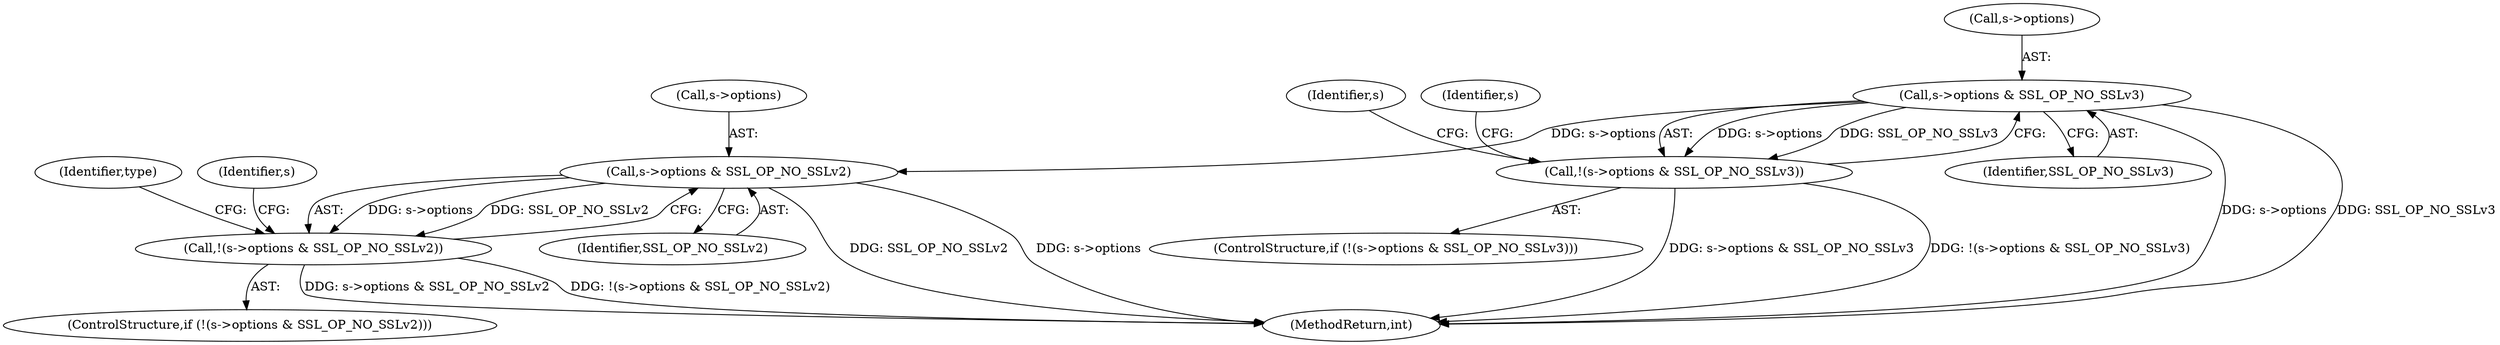 digraph "0_openssl_280b1f1ad12131defcd986676a8fc9717aaa601b@pointer" {
"1000375" [label="(Call,s->options & SSL_OP_NO_SSLv3)"];
"1000374" [label="(Call,!(s->options & SSL_OP_NO_SSLv3))"];
"1000394" [label="(Call,s->options & SSL_OP_NO_SSLv2)"];
"1000393" [label="(Call,!(s->options & SSL_OP_NO_SSLv2))"];
"1000393" [label="(Call,!(s->options & SSL_OP_NO_SSLv2))"];
"1000394" [label="(Call,s->options & SSL_OP_NO_SSLv2)"];
"1000392" [label="(ControlStructure,if (!(s->options & SSL_OP_NO_SSLv2)))"];
"1000375" [label="(Call,s->options & SSL_OP_NO_SSLv3)"];
"1000379" [label="(Identifier,SSL_OP_NO_SSLv3)"];
"1000373" [label="(ControlStructure,if (!(s->options & SSL_OP_NO_SSLv3)))"];
"1000400" [label="(Identifier,type)"];
"1000398" [label="(Identifier,SSL_OP_NO_SSLv2)"];
"1000383" [label="(Identifier,s)"];
"1000374" [label="(Call,!(s->options & SSL_OP_NO_SSLv3))"];
"1000687" [label="(Identifier,s)"];
"1000760" [label="(MethodReturn,int)"];
"1000395" [label="(Call,s->options)"];
"1000376" [label="(Call,s->options)"];
"1000396" [label="(Identifier,s)"];
"1000375" -> "1000374"  [label="AST: "];
"1000375" -> "1000379"  [label="CFG: "];
"1000376" -> "1000375"  [label="AST: "];
"1000379" -> "1000375"  [label="AST: "];
"1000374" -> "1000375"  [label="CFG: "];
"1000375" -> "1000760"  [label="DDG: s->options"];
"1000375" -> "1000760"  [label="DDG: SSL_OP_NO_SSLv3"];
"1000375" -> "1000374"  [label="DDG: s->options"];
"1000375" -> "1000374"  [label="DDG: SSL_OP_NO_SSLv3"];
"1000375" -> "1000394"  [label="DDG: s->options"];
"1000374" -> "1000373"  [label="AST: "];
"1000383" -> "1000374"  [label="CFG: "];
"1000396" -> "1000374"  [label="CFG: "];
"1000374" -> "1000760"  [label="DDG: s->options & SSL_OP_NO_SSLv3"];
"1000374" -> "1000760"  [label="DDG: !(s->options & SSL_OP_NO_SSLv3)"];
"1000394" -> "1000393"  [label="AST: "];
"1000394" -> "1000398"  [label="CFG: "];
"1000395" -> "1000394"  [label="AST: "];
"1000398" -> "1000394"  [label="AST: "];
"1000393" -> "1000394"  [label="CFG: "];
"1000394" -> "1000760"  [label="DDG: SSL_OP_NO_SSLv2"];
"1000394" -> "1000760"  [label="DDG: s->options"];
"1000394" -> "1000393"  [label="DDG: s->options"];
"1000394" -> "1000393"  [label="DDG: SSL_OP_NO_SSLv2"];
"1000393" -> "1000392"  [label="AST: "];
"1000400" -> "1000393"  [label="CFG: "];
"1000687" -> "1000393"  [label="CFG: "];
"1000393" -> "1000760"  [label="DDG: s->options & SSL_OP_NO_SSLv2"];
"1000393" -> "1000760"  [label="DDG: !(s->options & SSL_OP_NO_SSLv2)"];
}
